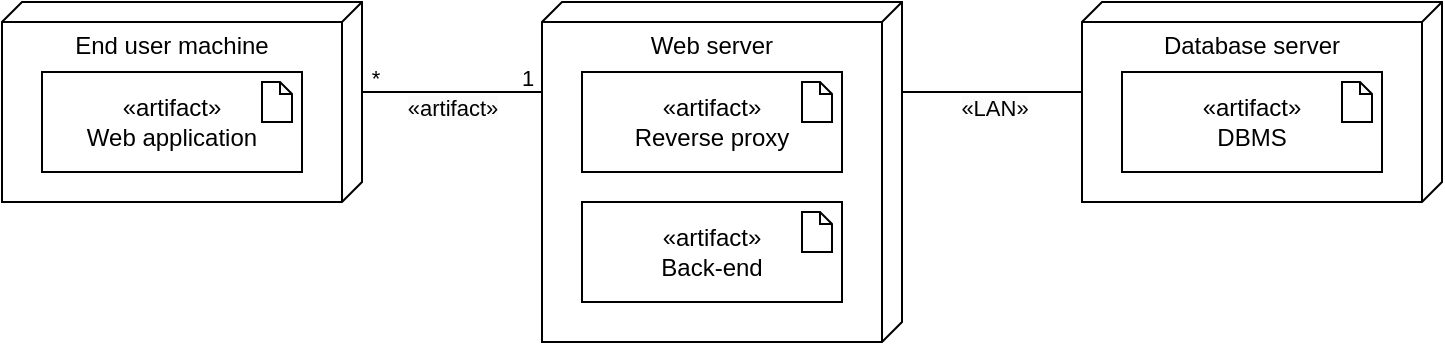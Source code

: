 <mxfile version="25.0.2">
  <diagram name="Page-1" id="_co56Dvlr4Tvz_q-Gnpi">
    <mxGraphModel dx="244" dy="144" grid="1" gridSize="10" guides="1" tooltips="1" connect="0" arrows="1" fold="1" page="1" pageScale="1" pageWidth="827" pageHeight="1169" math="0" shadow="0">
      <root>
        <mxCell id="0" />
        <mxCell id="1" parent="0" />
        <mxCell id="ivO2U4llyC29mjrz-QDK-1" value="End user machine" style="verticalAlign=top;align=center;spacingTop=8;spacingLeft=2;spacingRight=12;shape=cube;size=10;direction=south;fontStyle=0;html=1;whiteSpace=wrap;" parent="1" vertex="1">
          <mxGeometry x="40" y="80" width="180" height="100" as="geometry" />
        </mxCell>
        <mxCell id="ivO2U4llyC29mjrz-QDK-4" value="Web server" style="verticalAlign=top;align=center;spacingTop=8;spacingLeft=2;spacingRight=12;shape=cube;size=10;direction=south;fontStyle=0;html=1;whiteSpace=wrap;" parent="1" vertex="1">
          <mxGeometry x="310" y="80" width="180" height="170" as="geometry" />
        </mxCell>
        <mxCell id="ivO2U4llyC29mjrz-QDK-5" value="Database server" style="verticalAlign=top;align=center;spacingTop=8;spacingLeft=2;spacingRight=12;shape=cube;size=10;direction=south;fontStyle=0;html=1;whiteSpace=wrap;" parent="1" vertex="1">
          <mxGeometry x="580" y="80" width="180" height="100" as="geometry" />
        </mxCell>
        <mxCell id="ivO2U4llyC29mjrz-QDK-6" value="«artifact»&lt;br&gt;Web application" style="html=1;dropTarget=0;whiteSpace=wrap;" parent="1" vertex="1">
          <mxGeometry x="60" y="115" width="130" height="50" as="geometry" />
        </mxCell>
        <mxCell id="ivO2U4llyC29mjrz-QDK-8" value="" style="shape=note2;boundedLbl=1;whiteSpace=wrap;html=1;size=6;verticalAlign=top;align=center;" parent="1" vertex="1">
          <mxGeometry x="170" y="120" width="15" height="20" as="geometry" />
        </mxCell>
        <mxCell id="ivO2U4llyC29mjrz-QDK-13" value="«artifact»&lt;br&gt;Reverse proxy" style="html=1;dropTarget=0;whiteSpace=wrap;" parent="1" vertex="1">
          <mxGeometry x="330" y="115" width="130" height="50" as="geometry" />
        </mxCell>
        <mxCell id="ivO2U4llyC29mjrz-QDK-14" value="" style="shape=note2;boundedLbl=1;whiteSpace=wrap;html=1;size=6;verticalAlign=top;align=center;" parent="1" vertex="1">
          <mxGeometry x="440" y="120" width="15" height="20" as="geometry" />
        </mxCell>
        <mxCell id="ivO2U4llyC29mjrz-QDK-15" value="«artifact»&lt;br&gt;Back-end" style="html=1;dropTarget=0;whiteSpace=wrap;" parent="1" vertex="1">
          <mxGeometry x="330" y="180" width="130" height="50" as="geometry" />
        </mxCell>
        <mxCell id="ivO2U4llyC29mjrz-QDK-16" value="" style="shape=note2;boundedLbl=1;whiteSpace=wrap;html=1;size=6;verticalAlign=top;align=center;" parent="1" vertex="1">
          <mxGeometry x="440" y="185" width="15" height="20" as="geometry" />
        </mxCell>
        <mxCell id="ivO2U4llyC29mjrz-QDK-17" value="«artifact»&lt;br&gt;DBMS" style="html=1;dropTarget=0;whiteSpace=wrap;" parent="1" vertex="1">
          <mxGeometry x="600" y="115" width="130" height="50" as="geometry" />
        </mxCell>
        <mxCell id="ivO2U4llyC29mjrz-QDK-18" value="" style="shape=note2;boundedLbl=1;whiteSpace=wrap;html=1;size=6;verticalAlign=top;align=center;" parent="1" vertex="1">
          <mxGeometry x="710" y="120" width="15" height="20" as="geometry" />
        </mxCell>
        <mxCell id="iL8TlNxR8St8nCFrwhTP-1" value="" style="endArrow=none;html=1;rounded=0;exitX=0;exitY=0;exitDx=45;exitDy=0;exitPerimeter=0;" edge="1" parent="1" source="ivO2U4llyC29mjrz-QDK-1">
          <mxGeometry width="50" height="50" relative="1" as="geometry">
            <mxPoint x="300" y="150" as="sourcePoint" />
            <mxPoint x="310" y="125" as="targetPoint" />
          </mxGeometry>
        </mxCell>
        <mxCell id="iL8TlNxR8St8nCFrwhTP-3" value="&lt;span style=&quot;text-wrap: wrap; background-color: rgb(251, 251, 251);&quot;&gt;«artifact»&lt;/span&gt;" style="edgeLabel;html=1;align=center;verticalAlign=middle;resizable=0;points=[];fontSize=11;" vertex="1" connectable="0" parent="iL8TlNxR8St8nCFrwhTP-1">
          <mxGeometry relative="1" as="geometry">
            <mxPoint y="8" as="offset" />
          </mxGeometry>
        </mxCell>
        <mxCell id="iL8TlNxR8St8nCFrwhTP-2" value="" style="endArrow=none;html=1;rounded=0;" edge="1" parent="1">
          <mxGeometry width="50" height="50" relative="1" as="geometry">
            <mxPoint x="490" y="125" as="sourcePoint" />
            <mxPoint x="580" y="125" as="targetPoint" />
          </mxGeometry>
        </mxCell>
        <mxCell id="iL8TlNxR8St8nCFrwhTP-4" value="&lt;span style=&quot;text-wrap: wrap; background-color: rgb(251, 251, 251);&quot;&gt;«LAN»&lt;/span&gt;" style="edgeLabel;html=1;align=center;verticalAlign=middle;resizable=0;points=[];fontSize=11;" vertex="1" connectable="0" parent="iL8TlNxR8St8nCFrwhTP-2">
          <mxGeometry x="0.016" relative="1" as="geometry">
            <mxPoint y="8" as="offset" />
          </mxGeometry>
        </mxCell>
        <mxCell id="iL8TlNxR8St8nCFrwhTP-5" value="1" style="text;html=1;align=center;verticalAlign=middle;whiteSpace=wrap;rounded=0;fontSize=11;" vertex="1" parent="1">
          <mxGeometry x="298" y="110" width="10" height="15" as="geometry" />
        </mxCell>
        <mxCell id="iL8TlNxR8St8nCFrwhTP-6" value="*" style="text;html=1;align=center;verticalAlign=middle;whiteSpace=wrap;rounded=0;fontSize=11;" vertex="1" parent="1">
          <mxGeometry x="222" y="110" width="10" height="15" as="geometry" />
        </mxCell>
      </root>
    </mxGraphModel>
  </diagram>
</mxfile>
